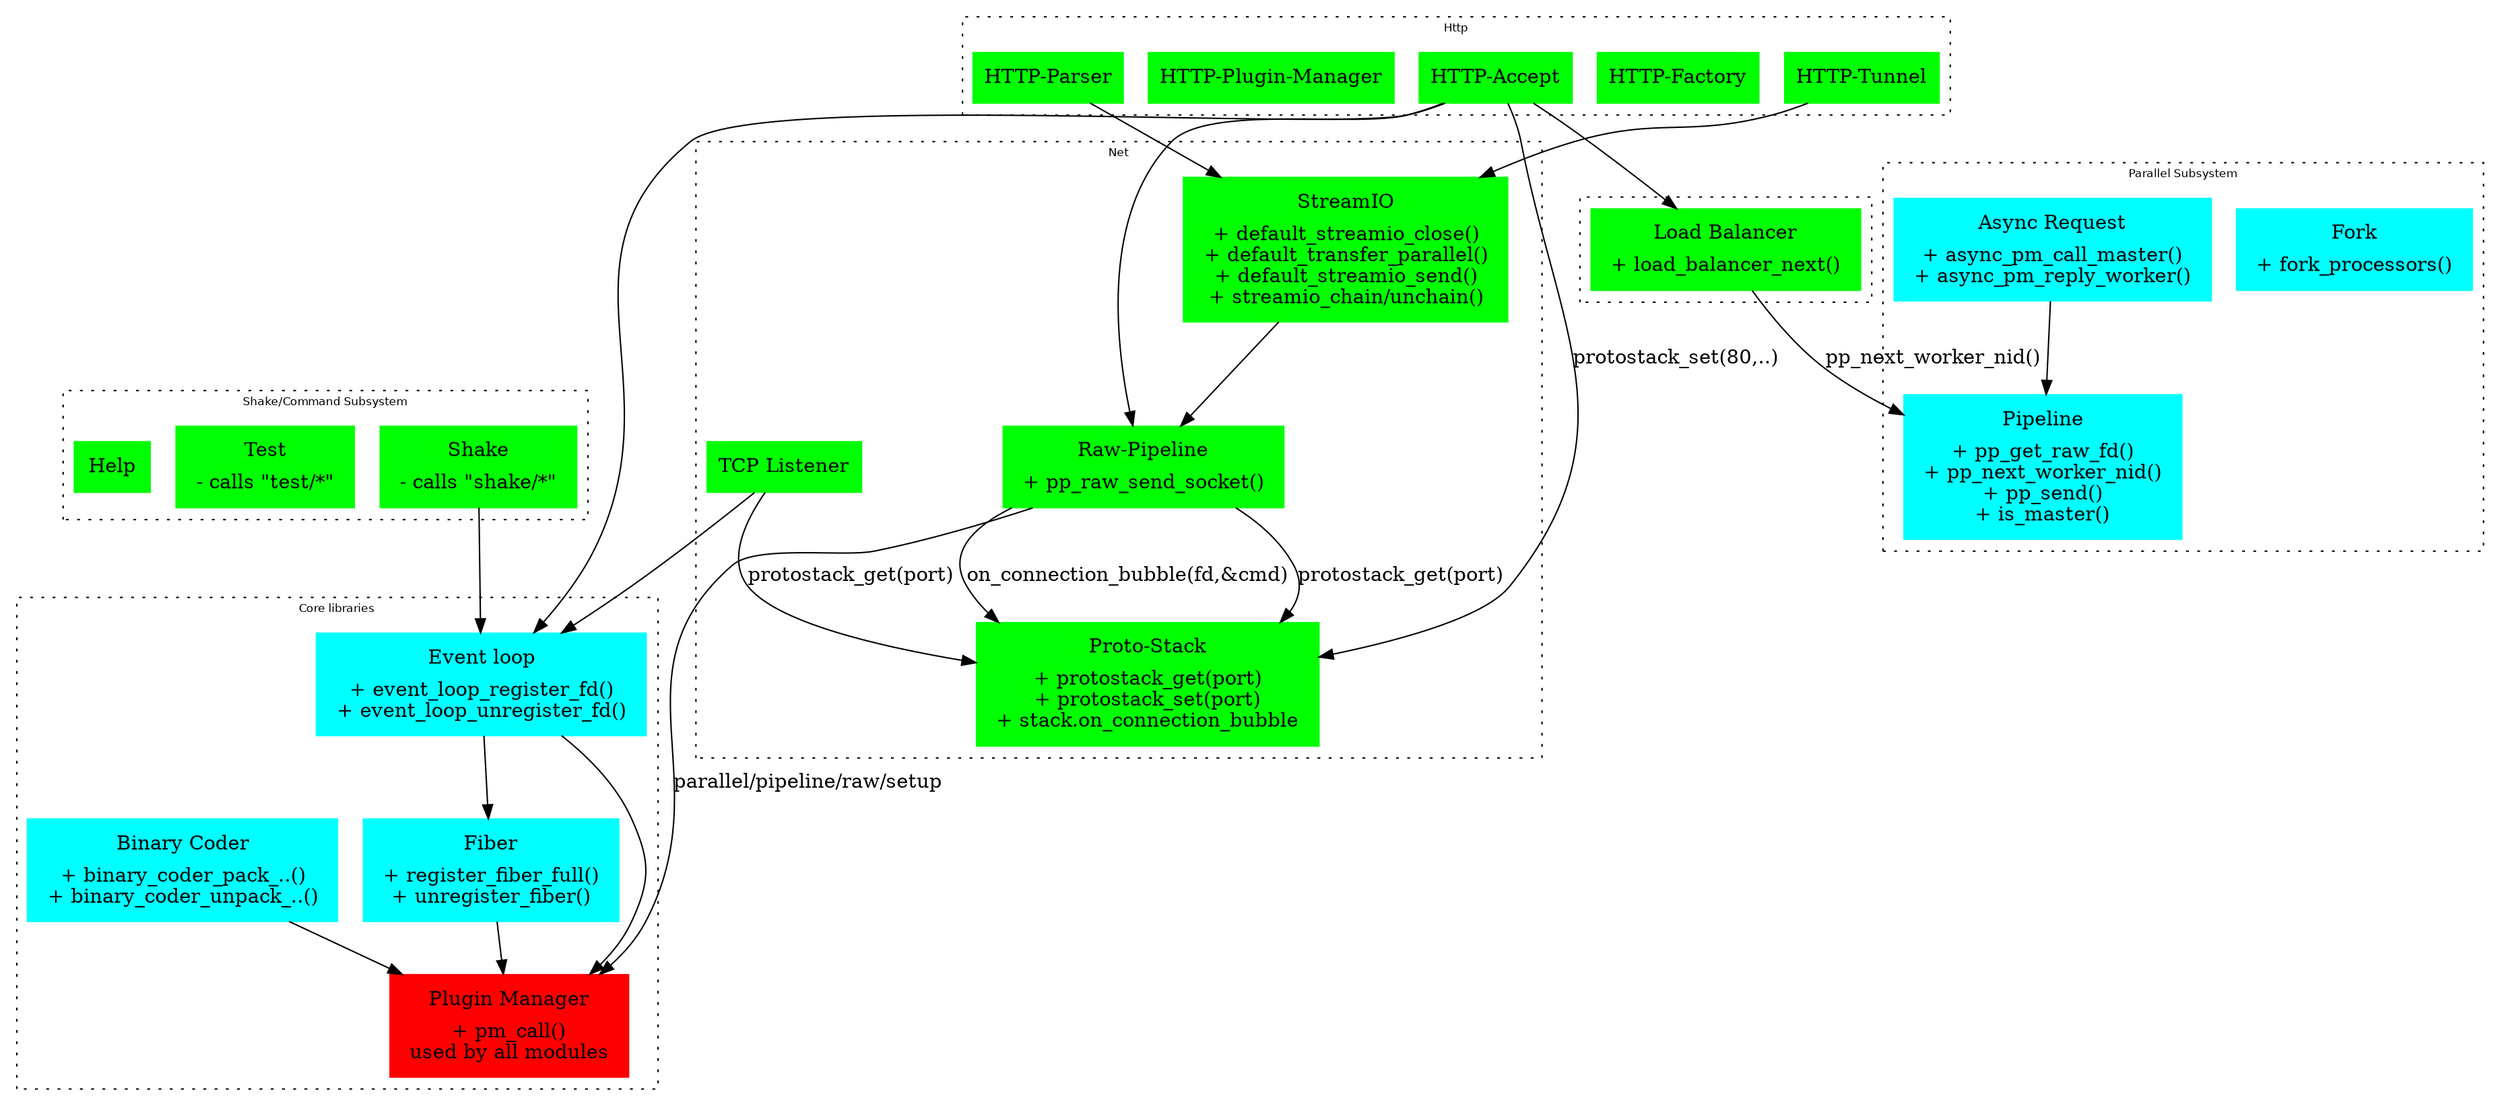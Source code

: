 digraph G {
        fontname = "Bitstream Vera Sans";
        fontsize = 8;
	node [ shape = "record" style = "filled" ];

	subgraph cluster_core_submodule {
		graph [style="dotted" color="black"];
		label = "Core libraries";
		pm [
			label = <<table><tr><td>Plugin Manager</td></tr><tr><td>+ pm_call()<br/>used by all modules</td></tr></table>>
			color = "red"
		];

		fiber [
			label = <<table><tr><td>Fiber</td></tr><tr><td>+ register_fiber_full()<br/>+ unregister_fiber()</td></tr></table>>
			color = "cyan"
		];
		fiber -> pm;
		binary_coder [
			label = <<table><tr><td>Binary Coder</td></tr><tr><td>+ binary_coder_pack_..()<br/>+ binary_coder_unpack_..()</td></tr></table>>
			color = "cyan"
		];
		binary_coder -> pm;

		event_loop [
			label = <<table><tr><td>Event loop</td></tr><tr><td>+ event_loop_register_fd()<br/>+ event_loop_unregister_fd()</td></tr></table>>
			color = "cyan"
		];
		event_loop -> fiber;
		event_loop -> pm;

	}

	subgraph cluster_parallel {
		graph [style="dotted" color="black"];
		label = "Parallel Subsystem";
		fork [
			label = <<table><tr><td>Fork</td></tr><tr><td>+ fork_processors()</td></tr></table>>
			color = "cyan"
		];
		pipeline [
			label = <<table><tr><td>Pipeline</td></tr><tr><td>+ pp_get_raw_fd()<br/>+ pp_next_worker_nid()<br/>+ pp_send()<br/>+ is_master()</td></tr></table>>
			color = "cyan"
		];
		async_request [
			label = <<table><tr><td>Async Request</td></tr><tr><td>+ async_pm_call_master()<br/>+ async_pm_reply_worker()</td></tr></table>>
			color = "cyan"
		]
		async_request -> pipeline
	}
	


	subgraph cluster_shake_submodule {
		graph [style="dotted" color="black"];
		label = "Shake/Command Subsystem";
		shake [
			label = <<table><tr><td>Shake</td></tr><tr><td>- calls "shake/*"</td></tr></table>>
			color = "green"
		];

		test [
			label = <<table><tr><td>Test</td></tr><tr><td>- calls "test/*"</td></tr></table>>
			color = "green"
		];

		help [
			label = Help
			color = "green"
		];
	}

	shake -> event_loop [constraint = "true" lhead = "cluster_shake_submodule" ltail = "cluster_core_submodule"];

	subgraph cluster_net {
		graph [style="dotted" color="black"];
		label = "Net";
		protostack [
			label = <<table><tr><td>Proto-Stack</td></tr><tr><td>+ protostack_get(port)<br/>+ protostack_set(port)<br/>+ stack.on_connection_bubble</td></tr></table>>
			color = "green"
		]
		tcp_listener [label = "TCP Listener" color = "green"]
		tcp_listener -> event_loop
		tcp_listener -> protostack [label = "protostack_get(port)"]
		raw_pipeline [label = "Raw-Pipeline" color = "green"]
		raw_pipeline [
			label = <<table><tr><td>Raw-Pipeline</td></tr><tr><td>+ pp_raw_send_socket()</td></tr></table>>
			color = "green"
		]
		raw_pipeline -> pm [label = "parallel/pipeline/raw/setup"]
		raw_pipeline -> protostack [label = "protostack_get(port)"]
		raw_pipeline -> protostack [label = "on_connection_bubble(fd,&cmd)"]
		streamio [
			label = <<table><tr><td>StreamIO</td></tr><tr><td>+ default_streamio_close()<br/>+ default_transfer_parallel()<br/>+ default_streamio_send()<br/>+ streamio_chain/unchain()</td></tr></table>>
			color = "green"
		]
		streamio -> raw_pipeline
	}
	
	subgraph cluster_load_balancer {
		graph [style="dotted" color="black"];
		load_balancer [
			label = <<table><tr><td>Load Balancer</td></tr><tr><td>+ load_balancer_next()</td></tr></table>>
			color = "green"
		]
		load_balancer -> pipeline [label = "pp_next_worker_nid()"]
	}

	subgraph cluster_http {
		graph [style="dotted" color="black"];
		label = "Http";
		http_accept [label = "HTTP-Accept" color = "green"]
		http_accept -> protostack [label = "protostack_set(80,..)"]
		http_accept -> event_loop
		http_accept -> load_balancer
		http_accept -> raw_pipeline
		http_factory [label = "HTTP-Factory" color = "green"]
		http_parser [label = "HTTP-Parser" color = "green"]
		http_parser -> streamio
		http_plugin_manager  [label = "HTTP-Plugin-Manager" color = "green"]
		http_tunnel  [label = "HTTP-Tunnel" color = "green"]
		http_tunnel -> streamio
	}

	
}
